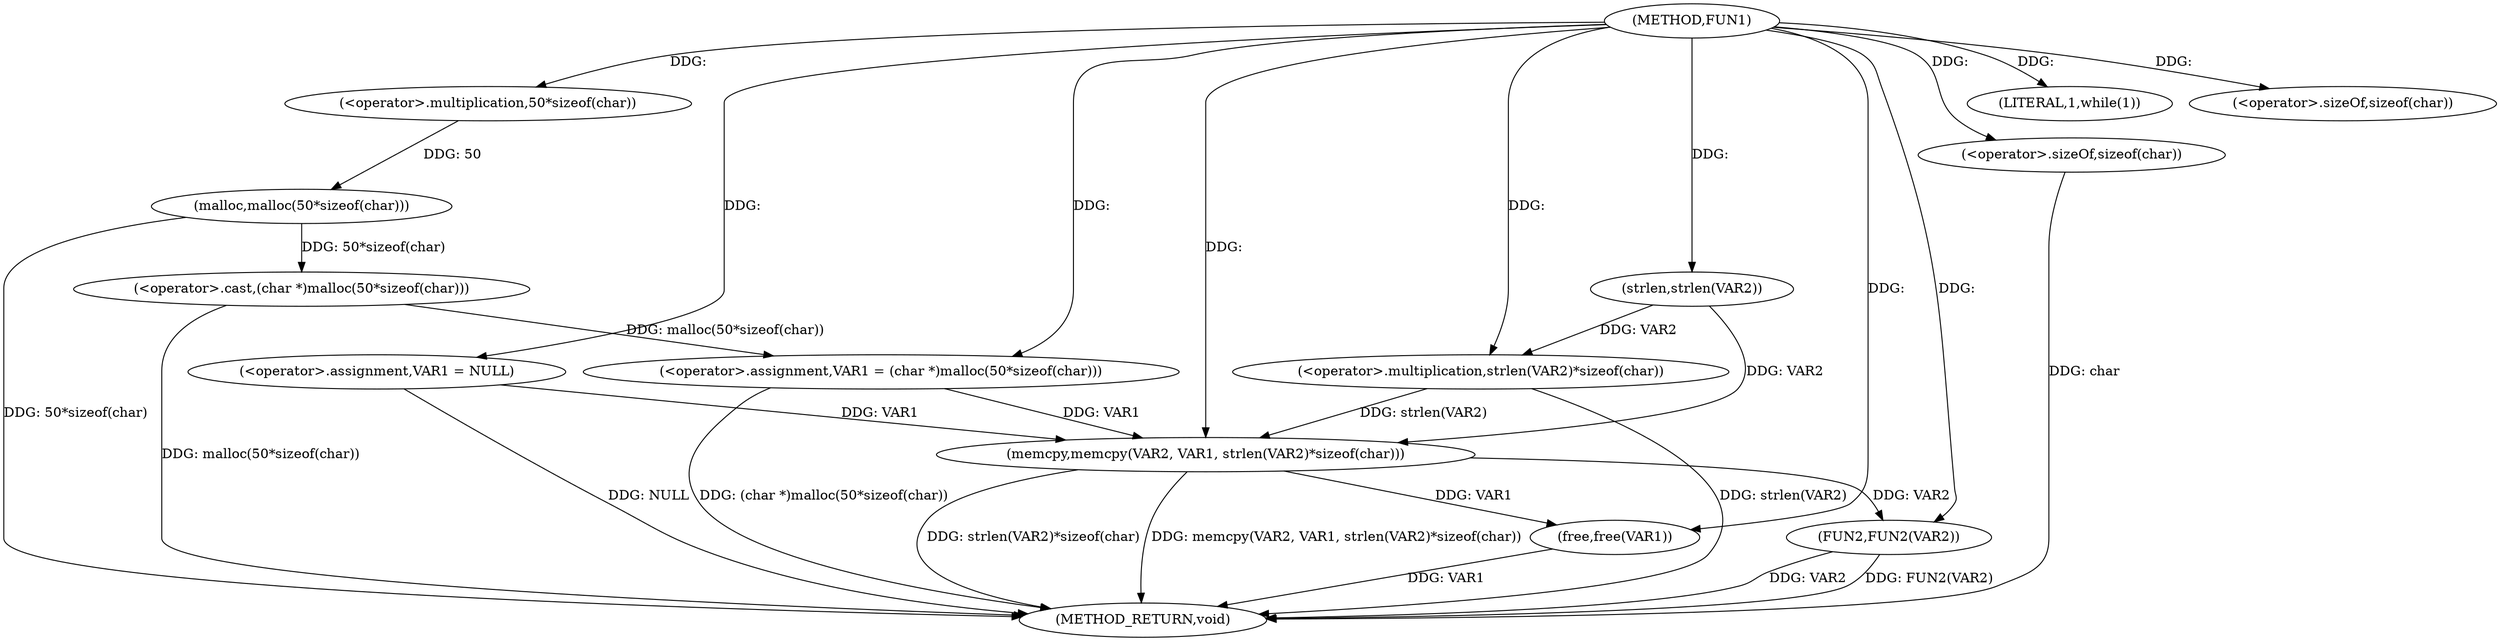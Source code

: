 digraph FUN1 {  
"1000100" [label = "(METHOD,FUN1)" ]
"1000133" [label = "(METHOD_RETURN,void)" ]
"1000103" [label = "(<operator>.assignment,VAR1 = NULL)" ]
"1000107" [label = "(LITERAL,1,while(1))" ]
"1000109" [label = "(<operator>.assignment,VAR1 = (char *)malloc(50*sizeof(char)))" ]
"1000111" [label = "(<operator>.cast,(char *)malloc(50*sizeof(char)))" ]
"1000113" [label = "(malloc,malloc(50*sizeof(char)))" ]
"1000114" [label = "(<operator>.multiplication,50*sizeof(char))" ]
"1000116" [label = "(<operator>.sizeOf,sizeof(char))" ]
"1000121" [label = "(memcpy,memcpy(VAR2, VAR1, strlen(VAR2)*sizeof(char)))" ]
"1000124" [label = "(<operator>.multiplication,strlen(VAR2)*sizeof(char))" ]
"1000125" [label = "(strlen,strlen(VAR2))" ]
"1000127" [label = "(<operator>.sizeOf,sizeof(char))" ]
"1000129" [label = "(FUN2,FUN2(VAR2))" ]
"1000131" [label = "(free,free(VAR1))" ]
  "1000129" -> "1000133"  [ label = "DDG: VAR2"] 
  "1000124" -> "1000133"  [ label = "DDG: strlen(VAR2)"] 
  "1000103" -> "1000133"  [ label = "DDG: NULL"] 
  "1000113" -> "1000133"  [ label = "DDG: 50*sizeof(char)"] 
  "1000131" -> "1000133"  [ label = "DDG: VAR1"] 
  "1000121" -> "1000133"  [ label = "DDG: memcpy(VAR2, VAR1, strlen(VAR2)*sizeof(char))"] 
  "1000111" -> "1000133"  [ label = "DDG: malloc(50*sizeof(char))"] 
  "1000127" -> "1000133"  [ label = "DDG: char"] 
  "1000109" -> "1000133"  [ label = "DDG: (char *)malloc(50*sizeof(char))"] 
  "1000129" -> "1000133"  [ label = "DDG: FUN2(VAR2)"] 
  "1000121" -> "1000133"  [ label = "DDG: strlen(VAR2)*sizeof(char)"] 
  "1000100" -> "1000103"  [ label = "DDG: "] 
  "1000100" -> "1000107"  [ label = "DDG: "] 
  "1000111" -> "1000109"  [ label = "DDG: malloc(50*sizeof(char))"] 
  "1000100" -> "1000109"  [ label = "DDG: "] 
  "1000113" -> "1000111"  [ label = "DDG: 50*sizeof(char)"] 
  "1000114" -> "1000113"  [ label = "DDG: 50"] 
  "1000100" -> "1000114"  [ label = "DDG: "] 
  "1000100" -> "1000116"  [ label = "DDG: "] 
  "1000125" -> "1000121"  [ label = "DDG: VAR2"] 
  "1000100" -> "1000121"  [ label = "DDG: "] 
  "1000103" -> "1000121"  [ label = "DDG: VAR1"] 
  "1000109" -> "1000121"  [ label = "DDG: VAR1"] 
  "1000124" -> "1000121"  [ label = "DDG: strlen(VAR2)"] 
  "1000125" -> "1000124"  [ label = "DDG: VAR2"] 
  "1000100" -> "1000125"  [ label = "DDG: "] 
  "1000100" -> "1000124"  [ label = "DDG: "] 
  "1000100" -> "1000127"  [ label = "DDG: "] 
  "1000121" -> "1000129"  [ label = "DDG: VAR2"] 
  "1000100" -> "1000129"  [ label = "DDG: "] 
  "1000121" -> "1000131"  [ label = "DDG: VAR1"] 
  "1000100" -> "1000131"  [ label = "DDG: "] 
}
